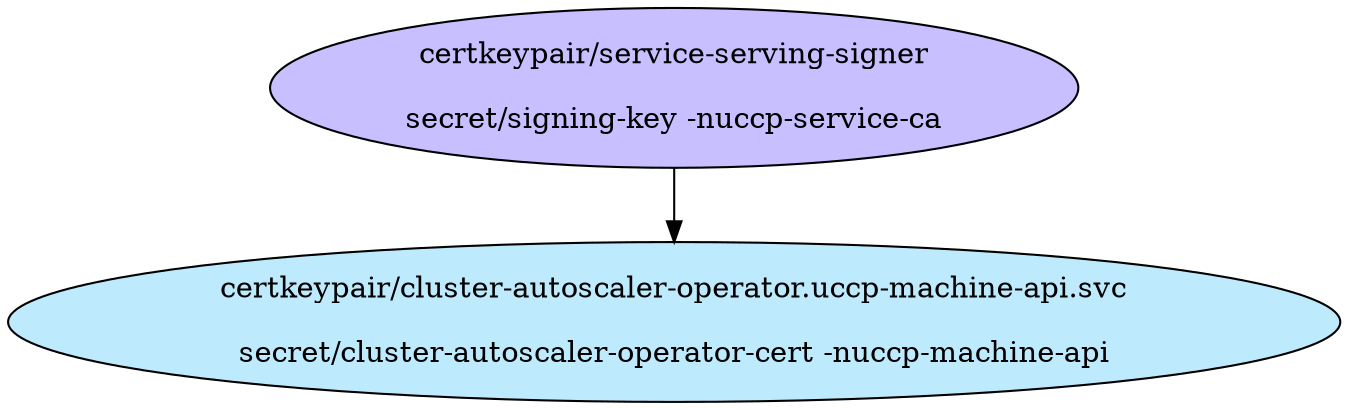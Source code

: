 digraph "Local Certificate" {
  // Node definitions.
  1 [
    label="certkeypair/service-serving-signer\n\nsecret/signing-key -nuccp-service-ca\n"
    style=filled
    fillcolor="#c7bfff"
  ];
  5 [
    label="certkeypair/cluster-autoscaler-operator.uccp-machine-api.svc\n\nsecret/cluster-autoscaler-operator-cert -nuccp-machine-api\n"
    style=filled
    fillcolor="#bdebfd"
  ];

  // Edge definitions.
  1 -> 5;
}